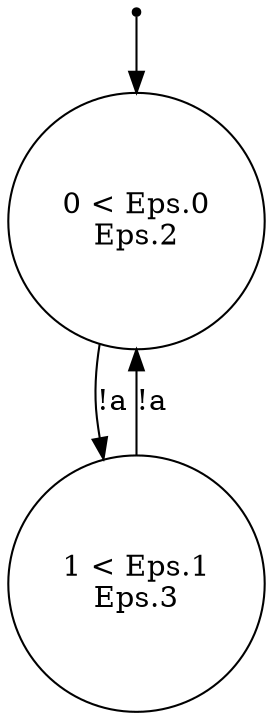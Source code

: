 digraph {
 node [shape=point] ENTRY
 node [shape=circle]
1 [label="1 < Eps.1
Eps.3
"]
0 [label="0 < Eps.0
Eps.2
"]
ENTRY -> 0
1 -> 0 [label="!a"]
0 -> 1 [label="!a"]

}